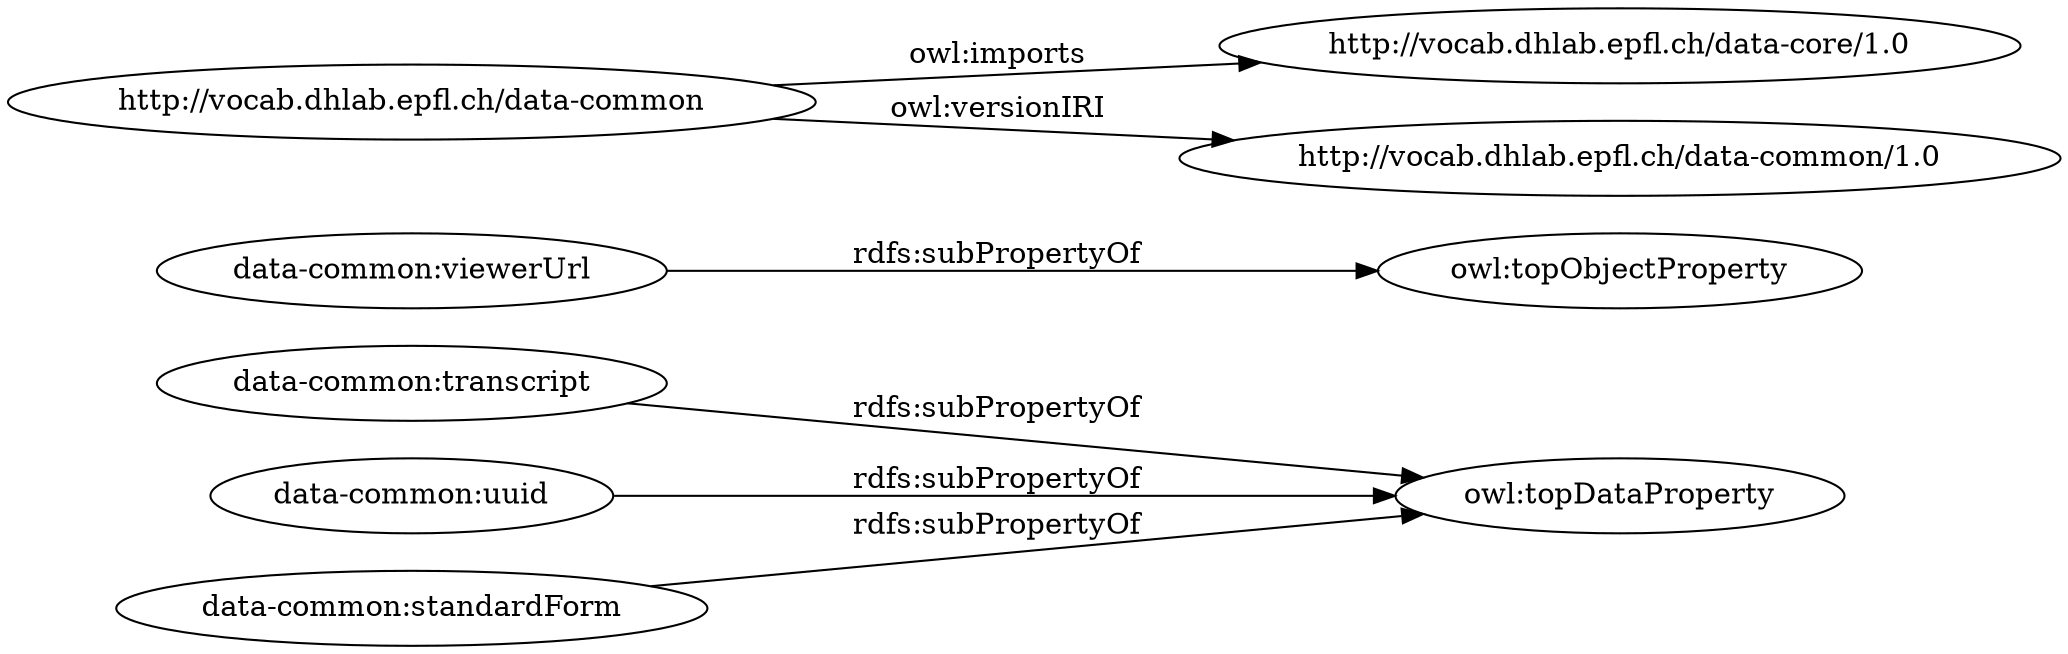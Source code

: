digraph ar2dtool_diagram { 
rankdir=LR;
size="1501"
	"data-common:transcript" -> "owl:topDataProperty" [ label = "rdfs:subPropertyOf" ];
	"data-common:uuid" -> "owl:topDataProperty" [ label = "rdfs:subPropertyOf" ];
	"data-common:viewerUrl" -> "owl:topObjectProperty" [ label = "rdfs:subPropertyOf" ];
	"data-common:standardForm" -> "owl:topDataProperty" [ label = "rdfs:subPropertyOf" ];
	"http://vocab.dhlab.epfl.ch/data-common" -> "http://vocab.dhlab.epfl.ch/data-core/1.0" [ label = "owl:imports" ];
	"http://vocab.dhlab.epfl.ch/data-common" -> "http://vocab.dhlab.epfl.ch/data-common/1.0" [ label = "owl:versionIRI" ];

}
